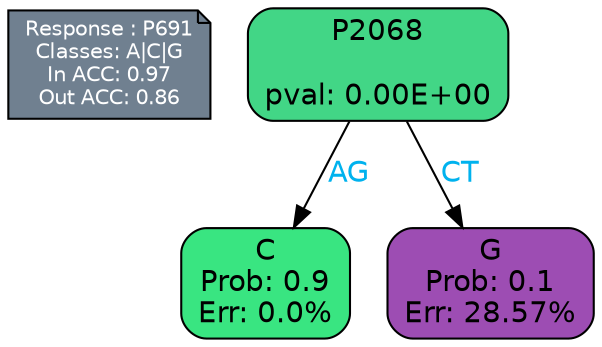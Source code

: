 digraph Tree {
node [shape=box, style="filled, rounded", color="black", fontname=helvetica] ;
graph [ranksep=equally, splines=polylines, bgcolor=transparent, dpi=600] ;
edge [fontname=helvetica] ;
LEGEND [label="Response : P691
Classes: A|C|G
In ACC: 0.97
Out ACC: 0.86
",shape=note,align=left,style=filled,fillcolor="slategray",fontcolor="white",fontsize=10];1 [label="P2068

pval: 0.00E+00", fillcolor="#42d686"] ;
2 [label="C
Prob: 0.9
Err: 0.0%", fillcolor="#39e581"] ;
3 [label="G
Prob: 0.1
Err: 28.57%", fillcolor="#9d4db3"] ;
1 -> 2 [label="AG",fontcolor=deepskyblue2] ;
1 -> 3 [label="CT",fontcolor=deepskyblue2] ;
{rank = same; 2;3;}{rank = same; LEGEND;1;}}
